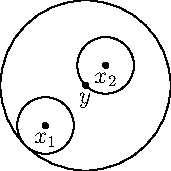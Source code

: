 unitsize(1cm);

pair origin = (0, 0);
pair v = (0.5, 0.5);

draw(circle(origin, 1.5));
dot(origin);
label('$y$', align=S, origin);

pair x1 = -sqrt(2) * v;
draw(circle(x1, 0.5));
dot(x1);
label('$x_1$', align=S, x1);

pair x2 = sqrt(2) / 2 * v;
draw(circle(x2, 0.5));
dot(x2);
label('$x_2$', align=S, x2);
